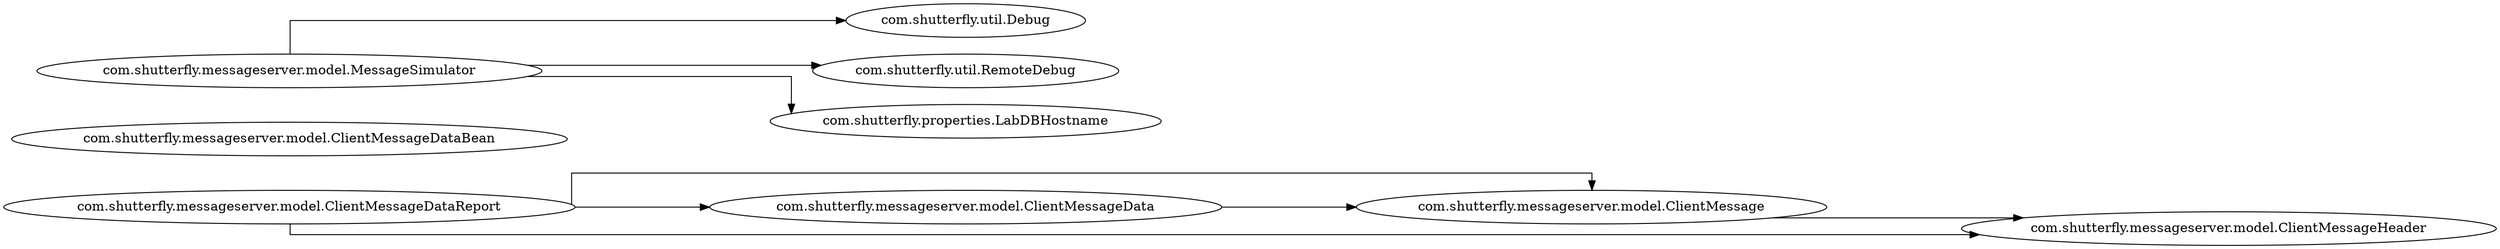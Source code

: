 digraph dependencyGraph {
 concentrate=true;
 rankdir="LR"; 
ranksep="2.0";
"com.shutterfly.messageserver.model.ClientMessage"; 
"com.shutterfly.messageserver.model.ClientMessage"->"com.shutterfly.messageserver.model.ClientMessageHeader";
"com.shutterfly.messageserver.model.ClientMessageData"; 
"com.shutterfly.messageserver.model.ClientMessageData"->"com.shutterfly.messageserver.model.ClientMessage";
"com.shutterfly.messageserver.model.ClientMessageDataBean"; 
"com.shutterfly.messageserver.model.ClientMessageDataReport"; 
"com.shutterfly.messageserver.model.ClientMessageDataReport"->"com.shutterfly.messageserver.model.ClientMessage";
"com.shutterfly.messageserver.model.ClientMessageDataReport"->"com.shutterfly.messageserver.model.ClientMessageHeader";
"com.shutterfly.messageserver.model.ClientMessageDataReport"->"com.shutterfly.messageserver.model.ClientMessageData";
"com.shutterfly.messageserver.model.ClientMessageHeader"; 
"com.shutterfly.messageserver.model.MessageSimulator"; 
"com.shutterfly.messageserver.model.MessageSimulator"->"com.shutterfly.util.Debug";
"com.shutterfly.messageserver.model.MessageSimulator"->"com.shutterfly.util.RemoteDebug";
"com.shutterfly.messageserver.model.MessageSimulator"->"com.shutterfly.properties.LabDBHostname";
splines="ortho";
}